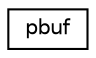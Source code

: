 digraph "Graphical Class Hierarchy"
{
 // LATEX_PDF_SIZE
  edge [fontname="Helvetica",fontsize="10",labelfontname="Helvetica",labelfontsize="10"];
  node [fontname="Helvetica",fontsize="10",shape=record];
  rankdir="LR";
  Node0 [label="pbuf",height=0.2,width=0.4,color="black", fillcolor="white", style="filled",URL="$structpbuf.html",tooltip=" "];
}

